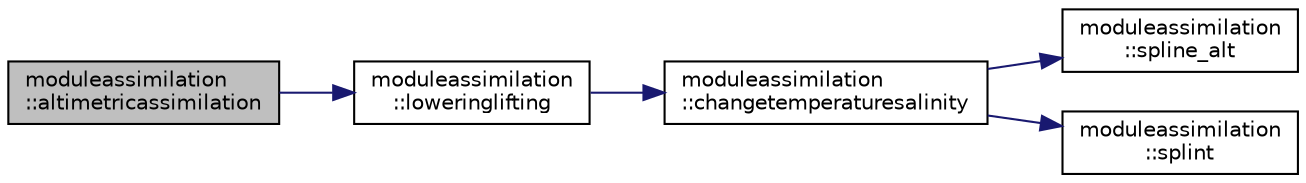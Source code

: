digraph "moduleassimilation::altimetricassimilation"
{
 // LATEX_PDF_SIZE
  edge [fontname="Helvetica",fontsize="10",labelfontname="Helvetica",labelfontsize="10"];
  node [fontname="Helvetica",fontsize="10",shape=record];
  rankdir="LR";
  Node1 [label="moduleassimilation\l::altimetricassimilation",height=0.2,width=0.4,color="black", fillcolor="grey75", style="filled", fontcolor="black",tooltip=" "];
  Node1 -> Node2 [color="midnightblue",fontsize="10",style="solid"];
  Node2 [label="moduleassimilation\l::loweringlifting",height=0.2,width=0.4,color="black", fillcolor="white", style="filled",URL="$namespacemoduleassimilation.html#adb4698b9b7aa680222581e31452094dc",tooltip=" "];
  Node2 -> Node3 [color="midnightblue",fontsize="10",style="solid"];
  Node3 [label="moduleassimilation\l::changetemperaturesalinity",height=0.2,width=0.4,color="black", fillcolor="white", style="filled",URL="$namespacemoduleassimilation.html#a689487c17f9fdb64311b351530c9244a",tooltip=" "];
  Node3 -> Node4 [color="midnightblue",fontsize="10",style="solid"];
  Node4 [label="moduleassimilation\l::spline_alt",height=0.2,width=0.4,color="black", fillcolor="white", style="filled",URL="$namespacemoduleassimilation.html#a4473000cecbde1abb63d63fc9a6f5858",tooltip=" "];
  Node3 -> Node5 [color="midnightblue",fontsize="10",style="solid"];
  Node5 [label="moduleassimilation\l::splint",height=0.2,width=0.4,color="black", fillcolor="white", style="filled",URL="$namespacemoduleassimilation.html#a5db3c59220db22267e7e1e7eca84a356",tooltip=" "];
}
